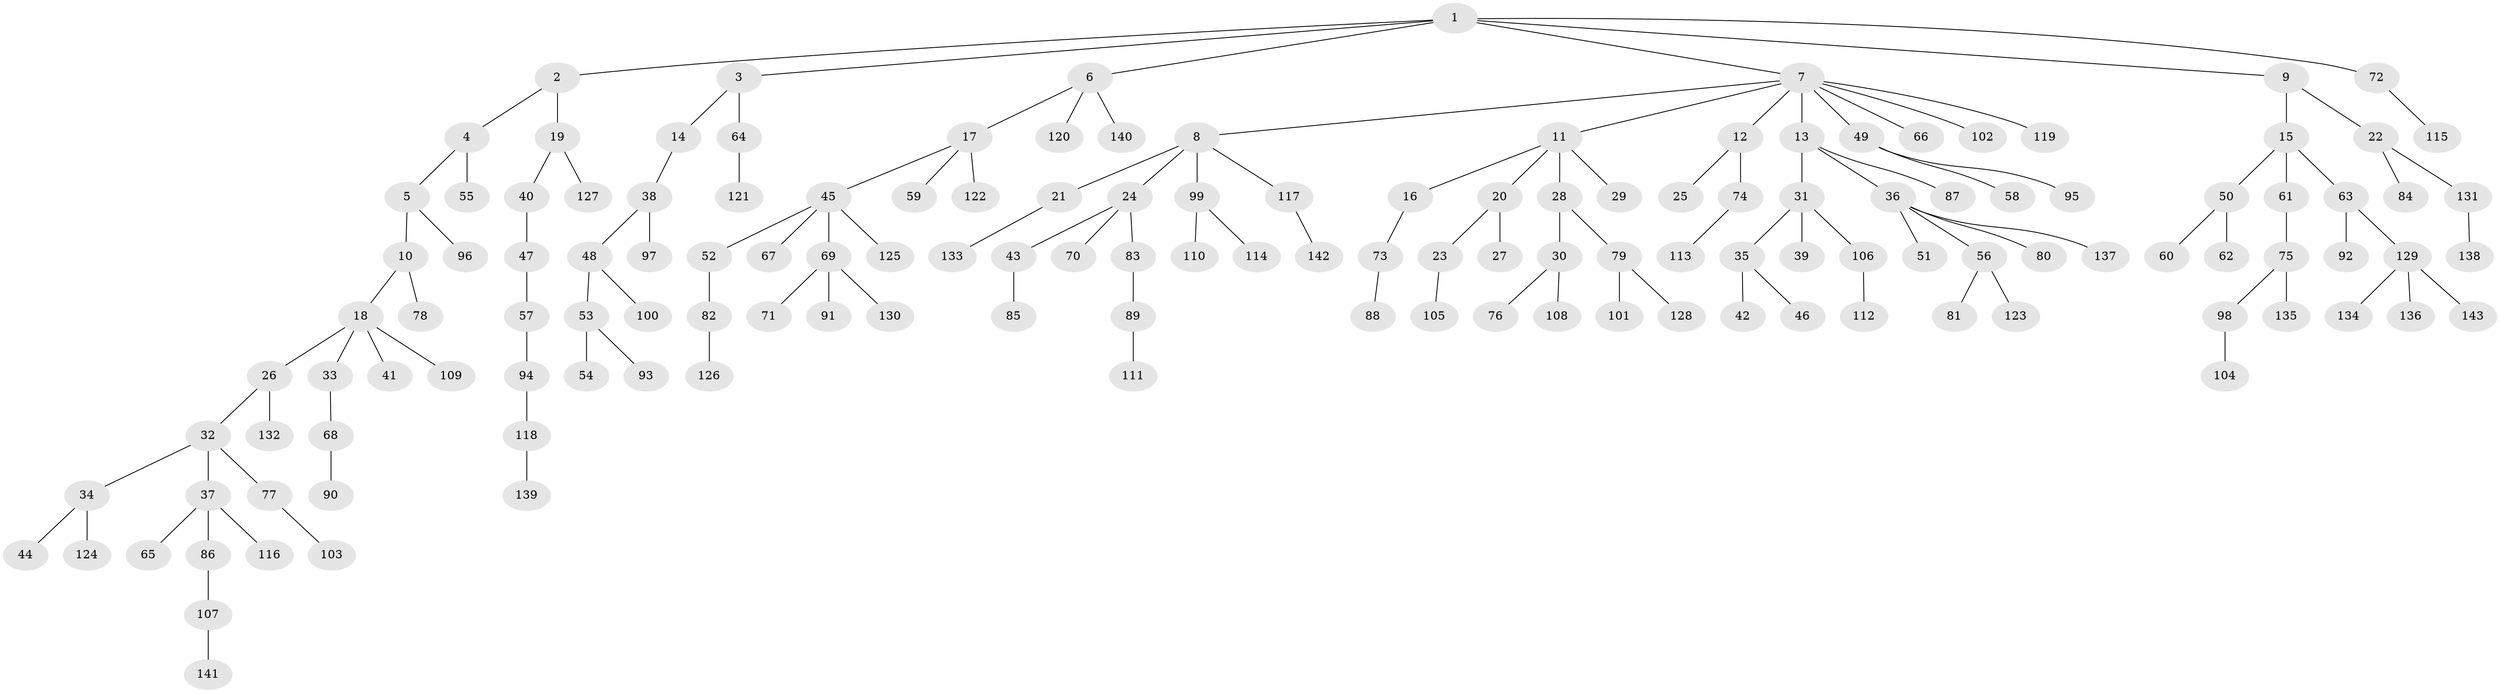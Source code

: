 // Generated by graph-tools (version 1.1) at 2025/15/03/09/25 04:15:23]
// undirected, 143 vertices, 142 edges
graph export_dot {
graph [start="1"]
  node [color=gray90,style=filled];
  1;
  2;
  3;
  4;
  5;
  6;
  7;
  8;
  9;
  10;
  11;
  12;
  13;
  14;
  15;
  16;
  17;
  18;
  19;
  20;
  21;
  22;
  23;
  24;
  25;
  26;
  27;
  28;
  29;
  30;
  31;
  32;
  33;
  34;
  35;
  36;
  37;
  38;
  39;
  40;
  41;
  42;
  43;
  44;
  45;
  46;
  47;
  48;
  49;
  50;
  51;
  52;
  53;
  54;
  55;
  56;
  57;
  58;
  59;
  60;
  61;
  62;
  63;
  64;
  65;
  66;
  67;
  68;
  69;
  70;
  71;
  72;
  73;
  74;
  75;
  76;
  77;
  78;
  79;
  80;
  81;
  82;
  83;
  84;
  85;
  86;
  87;
  88;
  89;
  90;
  91;
  92;
  93;
  94;
  95;
  96;
  97;
  98;
  99;
  100;
  101;
  102;
  103;
  104;
  105;
  106;
  107;
  108;
  109;
  110;
  111;
  112;
  113;
  114;
  115;
  116;
  117;
  118;
  119;
  120;
  121;
  122;
  123;
  124;
  125;
  126;
  127;
  128;
  129;
  130;
  131;
  132;
  133;
  134;
  135;
  136;
  137;
  138;
  139;
  140;
  141;
  142;
  143;
  1 -- 2;
  1 -- 3;
  1 -- 6;
  1 -- 7;
  1 -- 9;
  1 -- 72;
  2 -- 4;
  2 -- 19;
  3 -- 14;
  3 -- 64;
  4 -- 5;
  4 -- 55;
  5 -- 10;
  5 -- 96;
  6 -- 17;
  6 -- 120;
  6 -- 140;
  7 -- 8;
  7 -- 11;
  7 -- 12;
  7 -- 13;
  7 -- 49;
  7 -- 66;
  7 -- 102;
  7 -- 119;
  8 -- 21;
  8 -- 24;
  8 -- 99;
  8 -- 117;
  9 -- 15;
  9 -- 22;
  10 -- 18;
  10 -- 78;
  11 -- 16;
  11 -- 20;
  11 -- 28;
  11 -- 29;
  12 -- 25;
  12 -- 74;
  13 -- 31;
  13 -- 36;
  13 -- 87;
  14 -- 38;
  15 -- 50;
  15 -- 61;
  15 -- 63;
  16 -- 73;
  17 -- 45;
  17 -- 59;
  17 -- 122;
  18 -- 26;
  18 -- 33;
  18 -- 41;
  18 -- 109;
  19 -- 40;
  19 -- 127;
  20 -- 23;
  20 -- 27;
  21 -- 133;
  22 -- 84;
  22 -- 131;
  23 -- 105;
  24 -- 43;
  24 -- 70;
  24 -- 83;
  26 -- 32;
  26 -- 132;
  28 -- 30;
  28 -- 79;
  30 -- 76;
  30 -- 108;
  31 -- 35;
  31 -- 39;
  31 -- 106;
  32 -- 34;
  32 -- 37;
  32 -- 77;
  33 -- 68;
  34 -- 44;
  34 -- 124;
  35 -- 42;
  35 -- 46;
  36 -- 51;
  36 -- 56;
  36 -- 80;
  36 -- 137;
  37 -- 65;
  37 -- 86;
  37 -- 116;
  38 -- 48;
  38 -- 97;
  40 -- 47;
  43 -- 85;
  45 -- 52;
  45 -- 67;
  45 -- 69;
  45 -- 125;
  47 -- 57;
  48 -- 53;
  48 -- 100;
  49 -- 58;
  49 -- 95;
  50 -- 60;
  50 -- 62;
  52 -- 82;
  53 -- 54;
  53 -- 93;
  56 -- 81;
  56 -- 123;
  57 -- 94;
  61 -- 75;
  63 -- 92;
  63 -- 129;
  64 -- 121;
  68 -- 90;
  69 -- 71;
  69 -- 91;
  69 -- 130;
  72 -- 115;
  73 -- 88;
  74 -- 113;
  75 -- 98;
  75 -- 135;
  77 -- 103;
  79 -- 101;
  79 -- 128;
  82 -- 126;
  83 -- 89;
  86 -- 107;
  89 -- 111;
  94 -- 118;
  98 -- 104;
  99 -- 110;
  99 -- 114;
  106 -- 112;
  107 -- 141;
  117 -- 142;
  118 -- 139;
  129 -- 134;
  129 -- 136;
  129 -- 143;
  131 -- 138;
}

